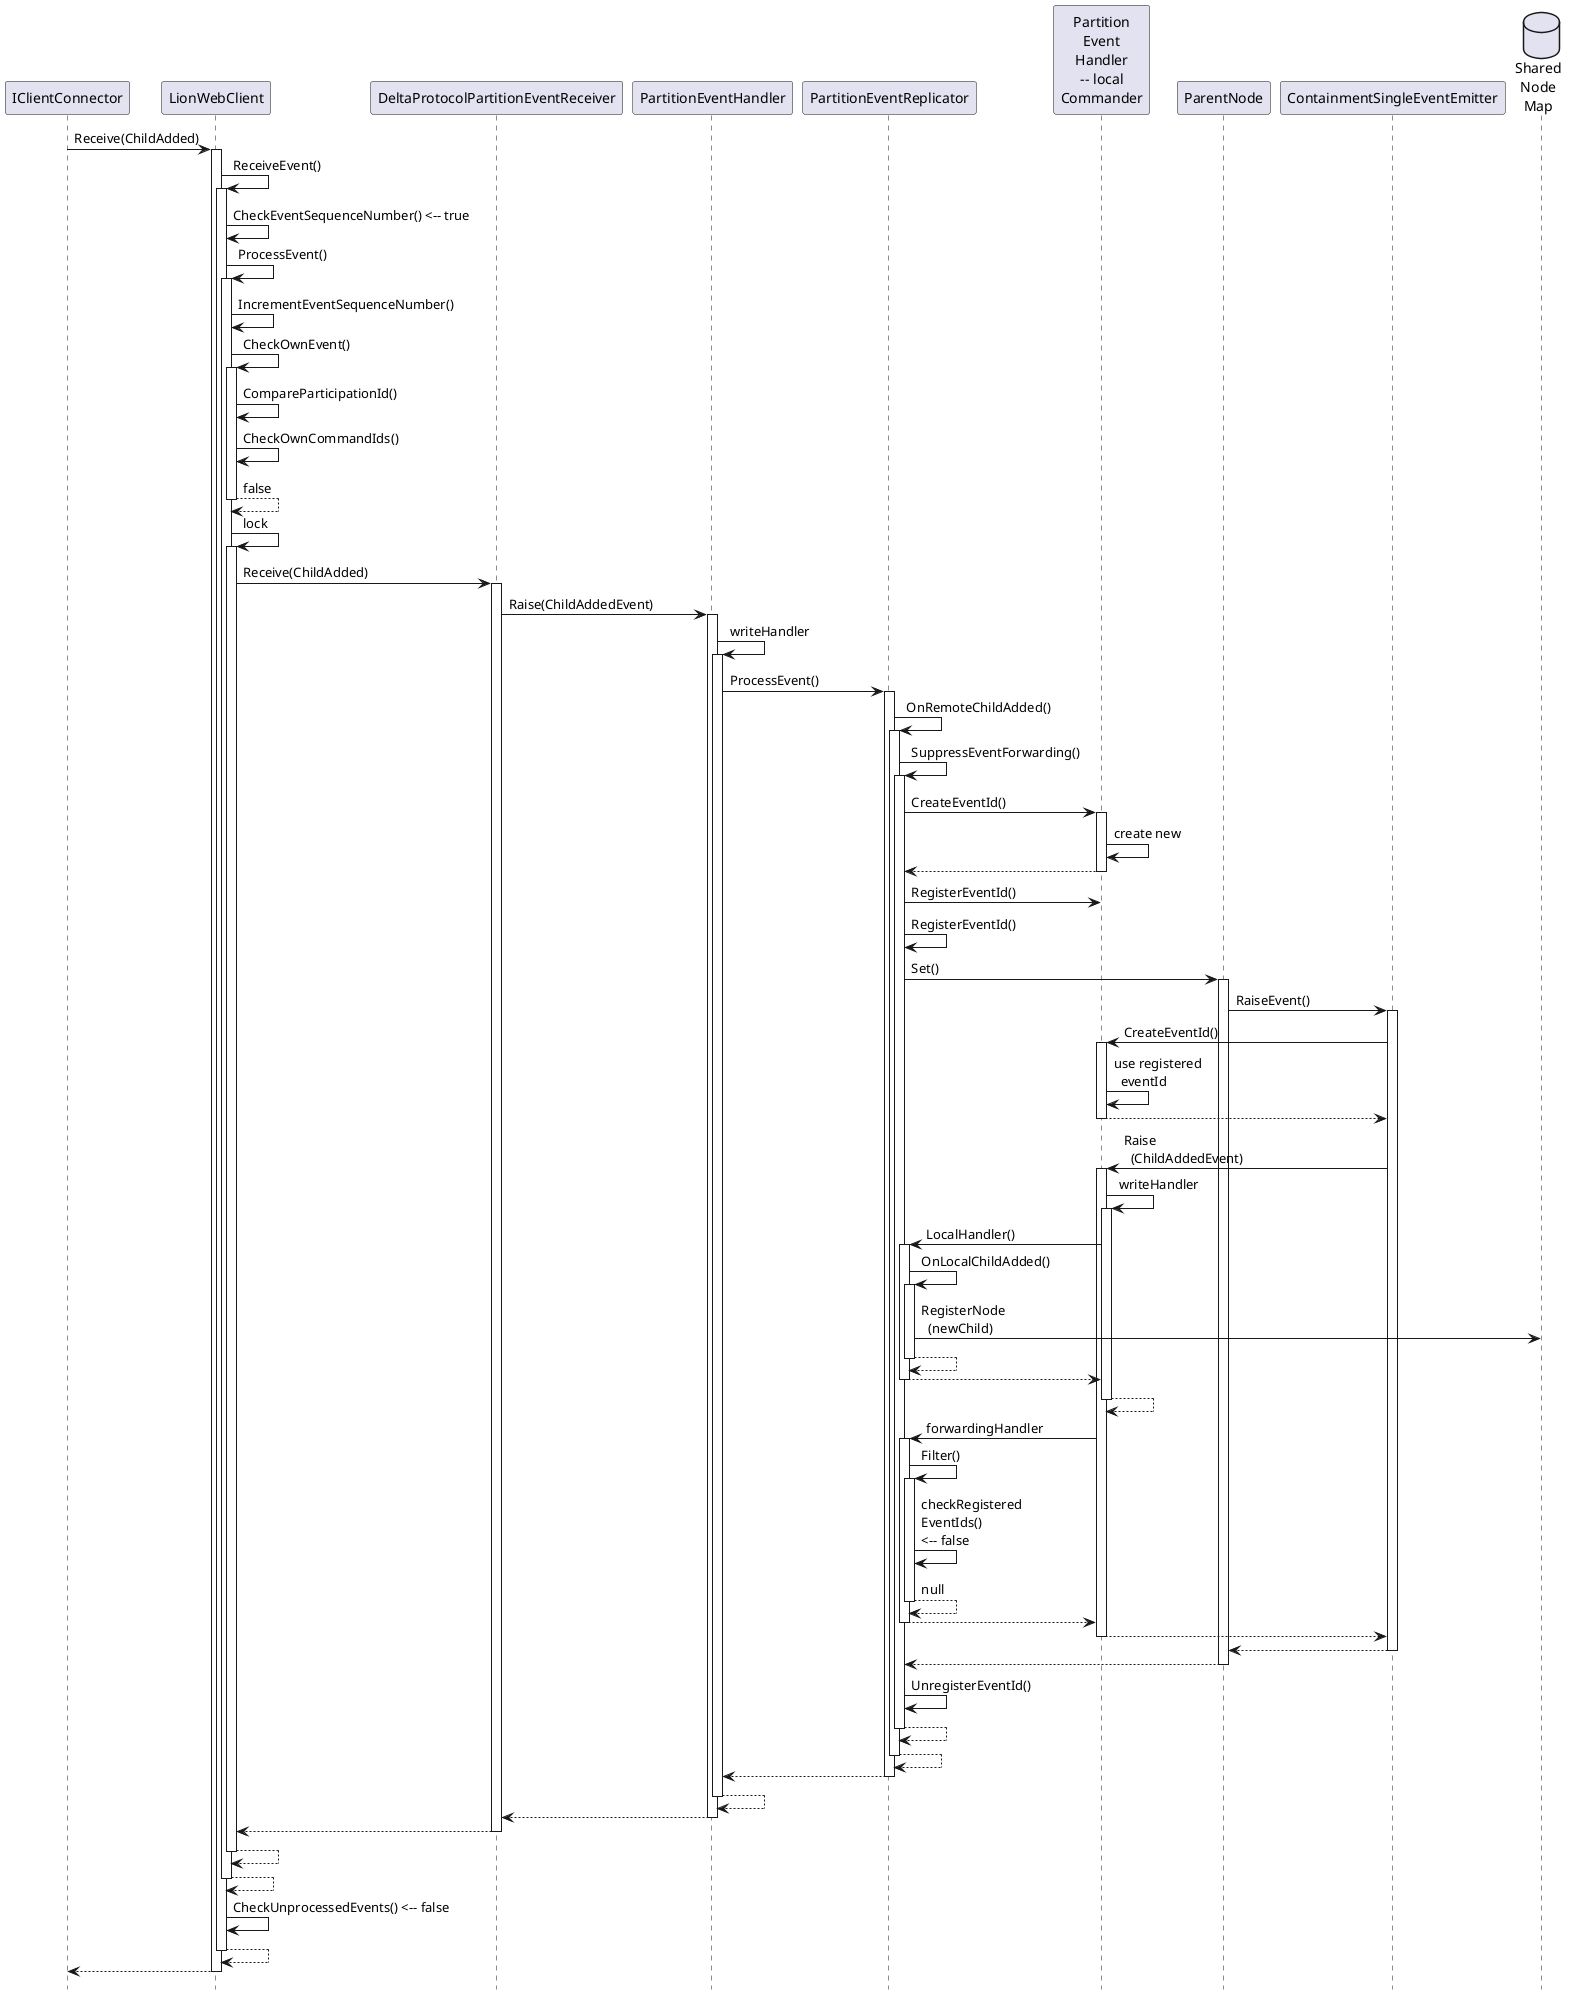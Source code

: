 @startuml
hide footbox

participant "IClientConnector" as connector
participant "LionWebClient" as client
participant "DeltaProtocolPartitionEventReceiver" as receiver
participant "PartitionEventHandler" as eventHandler
participant "PartitionEventReplicator" as replicator
participant "Partition\nEvent\nHandler\n-- local\nCommander" as localCommander
participant "ParentNode" as localParent
participant "ContainmentSingleEventEmitter" as emitter
database "Shared\nNode\nMap" as sharedNodeMap

connector -> client ++: Receive(ChildAdded)
    client -> client ++: ReceiveEvent()
        client -> client: CheckEventSequenceNumber() <-- true
        client -> client ++: ProcessEvent()
            client -> client: IncrementEventSequenceNumber()
            client -> client ++: CheckOwnEvent()
                client -> client: CompareParticipationId()
                client -> client: CheckOwnCommandIds()
            return false
            client -> client ++: lock
                client -> receiver ++: Receive(ChildAdded)
                    receiver -> eventHandler ++: Raise(ChildAddedEvent)
                        eventHandler -> eventHandler ++: writeHandler
                            eventHandler -> replicator ++: ProcessEvent()
                                replicator -> replicator ++: OnRemoteChildAdded()
                                    replicator -> replicator ++: SuppressEventForwarding()
                                        replicator -> localCommander ++: CreateEventId()
                                            localCommander -> localCommander: create new
                                        return
                                        replicator -> localCommander: RegisterEventId()
                                        replicator -> replicator: RegisterEventId() 
                                        replicator -> localParent ++: Set()
                                            localParent -> emitter ++: RaiseEvent()
                                                emitter -> localCommander ++: CreateEventId()
                                                    localCommander -> localCommander: use registered\n  eventId
                                                return
                                                emitter -> localCommander ++: Raise\n  (ChildAddedEvent)
                                                    localCommander -> localCommander ++: writeHandler
                                                        localCommander -> replicator ++: LocalHandler()
                                                            replicator -> replicator ++: OnLocalChildAdded()
                                                                replicator -> sharedNodeMap: RegisterNode\n  (newChild)
                                                                ' receiver: OnPartitionAdded()
                                                            return
                                                        return
                                                    return
                                                    localCommander -> replicator ++: forwardingHandler
                                                        replicator -> replicator ++: Filter()
                                                            replicator -> replicator: checkRegistered\nEventIds()\n<-- false
                                                        return null
                                                    return
                                                return
                                            return
                                        return
                                        replicator -> replicator: UnregisterEventId()
                                    return
                                return
                            return
                        return
                    return
                return
            return
        return
        client -> client: CheckUnprocessedEvents() <-- false
    return
return

@enduml